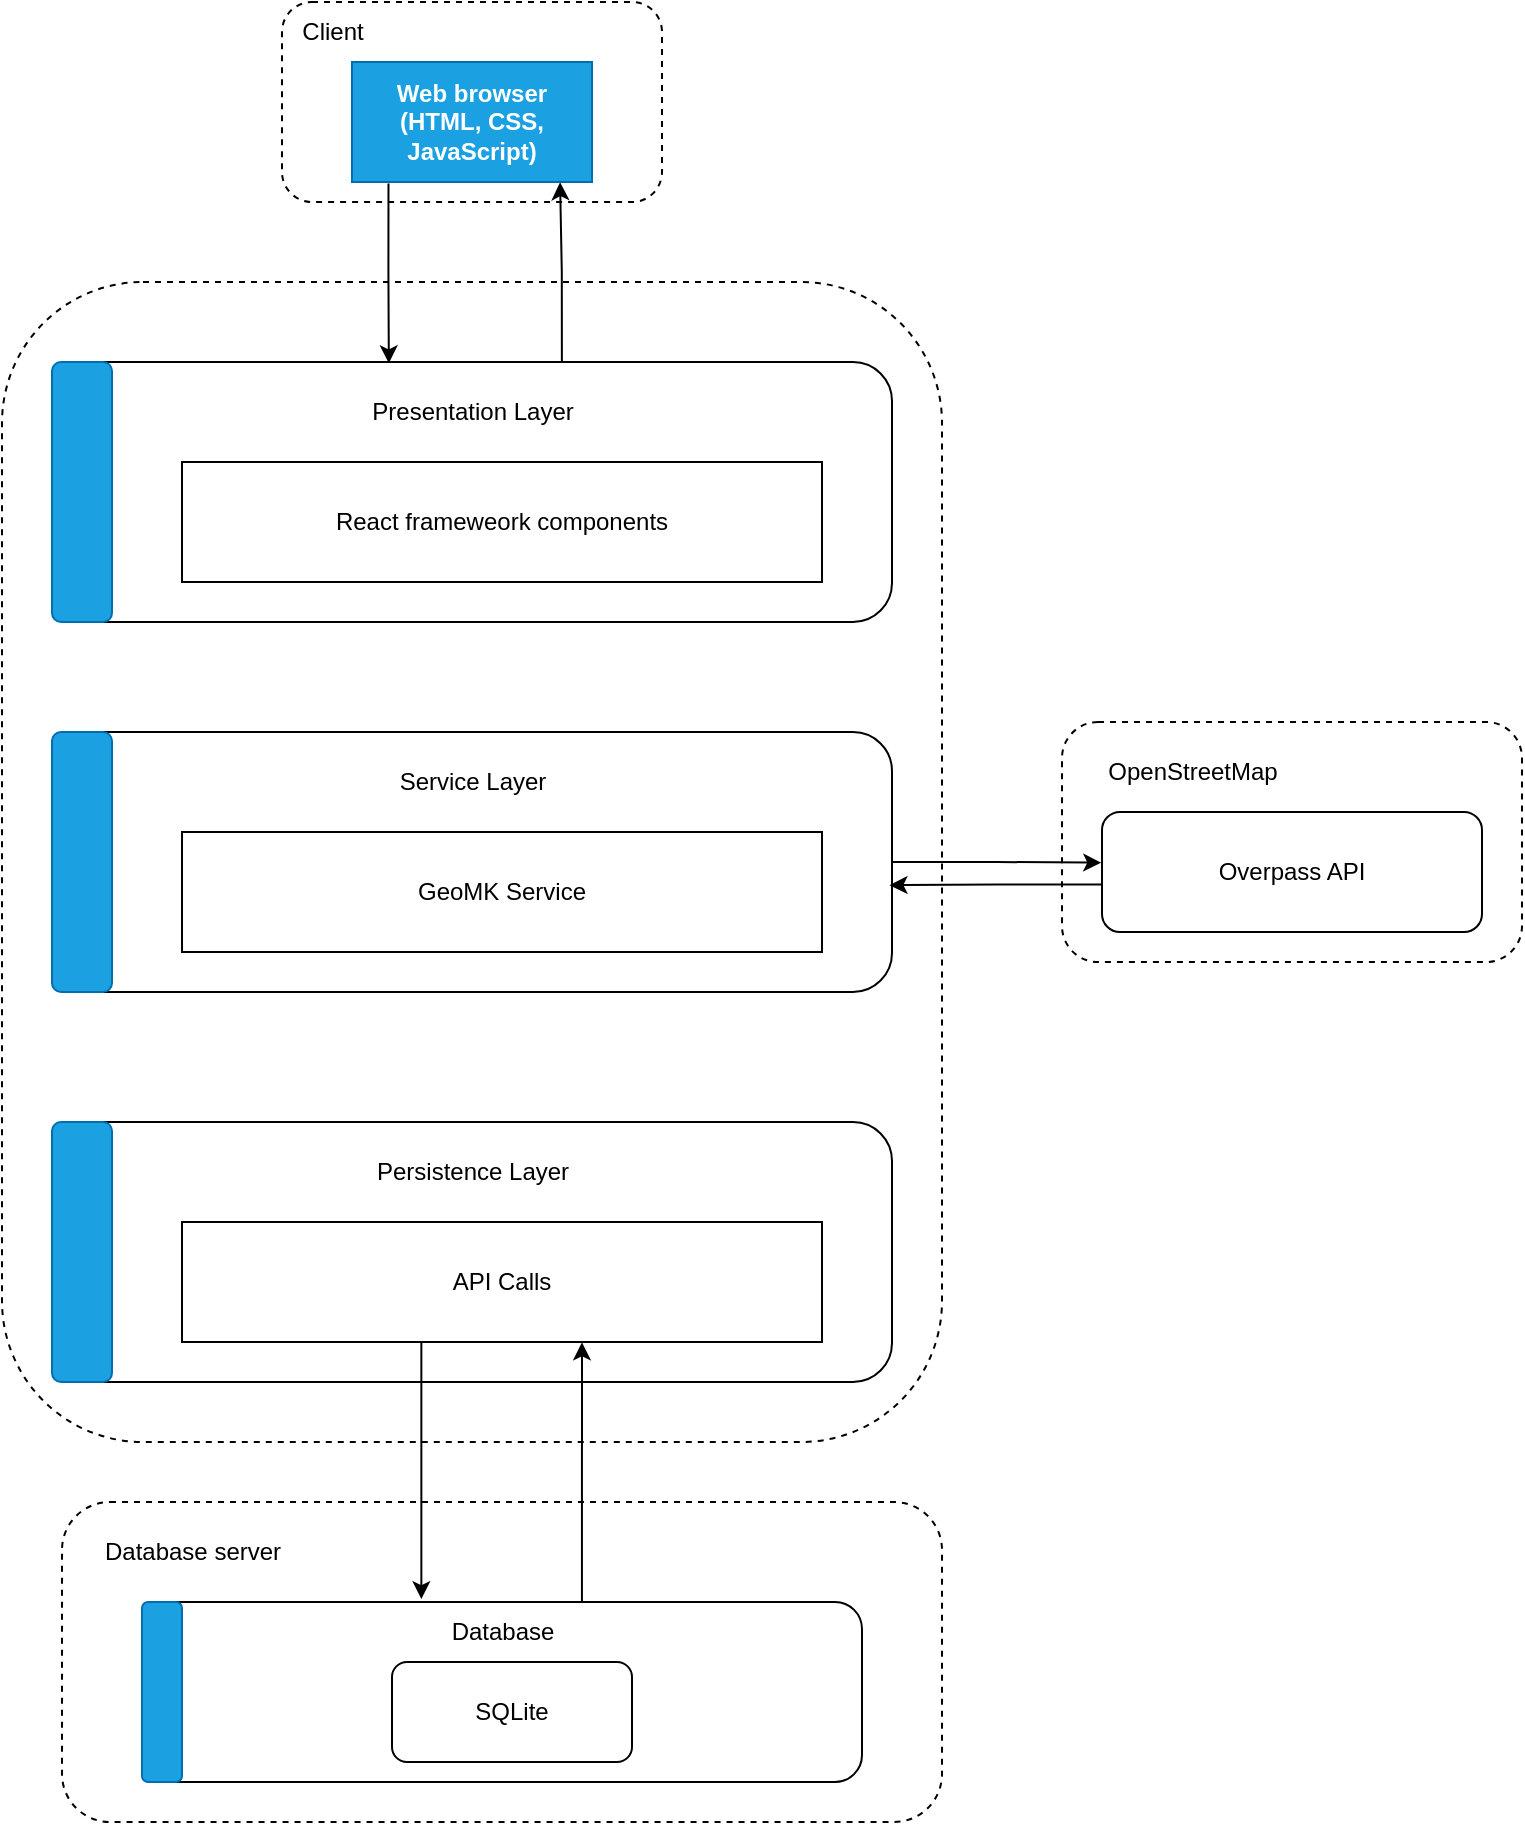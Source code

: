 <mxfile version="22.1.5" type="device">
  <diagram name="Page-1" id="x9gVm1L3J5UDwQdVsTp4">
    <mxGraphModel dx="794" dy="782" grid="1" gridSize="10" guides="1" tooltips="1" connect="1" arrows="1" fold="1" page="1" pageScale="1" pageWidth="850" pageHeight="1100" math="0" shadow="0">
      <root>
        <mxCell id="0" />
        <mxCell id="1" parent="0" />
        <mxCell id="PUSwcEPSec_FLevrc_CK-43" value="" style="rounded=1;whiteSpace=wrap;html=1;dashed=1;" parent="1" vertex="1">
          <mxGeometry x="570" y="400" width="230" height="120" as="geometry" />
        </mxCell>
        <mxCell id="PUSwcEPSec_FLevrc_CK-1" value="" style="rounded=1;whiteSpace=wrap;html=1;dashed=1;" parent="1" vertex="1">
          <mxGeometry x="180" y="40" width="190" height="100" as="geometry" />
        </mxCell>
        <mxCell id="PUSwcEPSec_FLevrc_CK-4" value="" style="rounded=1;whiteSpace=wrap;html=1;dashed=1;" parent="1" vertex="1">
          <mxGeometry x="40" y="180" width="470" height="580" as="geometry" />
        </mxCell>
        <mxCell id="PUSwcEPSec_FLevrc_CK-31" style="edgeStyle=orthogonalEdgeStyle;rounded=0;orthogonalLoop=1;jettySize=auto;html=1;entryX=0.401;entryY=0.005;entryDx=0;entryDy=0;exitX=0.152;exitY=1.012;exitDx=0;exitDy=0;exitPerimeter=0;entryPerimeter=0;" parent="1" source="PUSwcEPSec_FLevrc_CK-2" target="PUSwcEPSec_FLevrc_CK-5" edge="1">
          <mxGeometry relative="1" as="geometry" />
        </mxCell>
        <mxCell id="PUSwcEPSec_FLevrc_CK-2" value="&lt;div&gt;Web browser&lt;/div&gt;&lt;div&gt;(HTML, CSS, JavaScript)&lt;br&gt;&lt;/div&gt;" style="rounded=0;whiteSpace=wrap;html=1;fillColor=#1ba1e2;strokeColor=#006EAF;fontColor=#ffffff;fontStyle=1" parent="1" vertex="1">
          <mxGeometry x="215" y="70" width="120" height="60" as="geometry" />
        </mxCell>
        <mxCell id="PUSwcEPSec_FLevrc_CK-3" value="Client" style="text;html=1;align=center;verticalAlign=middle;resizable=0;points=[];autosize=1;strokeColor=none;fillColor=none;" parent="1" vertex="1">
          <mxGeometry x="180" y="40" width="50" height="30" as="geometry" />
        </mxCell>
        <mxCell id="PUSwcEPSec_FLevrc_CK-32" style="edgeStyle=orthogonalEdgeStyle;rounded=0;orthogonalLoop=1;jettySize=auto;html=1;exitX=0.607;exitY=0.001;exitDx=0;exitDy=0;exitPerimeter=0;entryX=0.867;entryY=1.002;entryDx=0;entryDy=0;entryPerimeter=0;" parent="1" source="PUSwcEPSec_FLevrc_CK-5" target="PUSwcEPSec_FLevrc_CK-2" edge="1">
          <mxGeometry relative="1" as="geometry" />
        </mxCell>
        <mxCell id="PUSwcEPSec_FLevrc_CK-5" value="" style="rounded=1;whiteSpace=wrap;html=1;" parent="1" vertex="1">
          <mxGeometry x="65" y="220" width="420" height="130" as="geometry" />
        </mxCell>
        <mxCell id="PUSwcEPSec_FLevrc_CK-6" value="" style="rounded=1;whiteSpace=wrap;html=1;fillColor=#1ba1e2;fontColor=#ffffff;strokeColor=#006EAF;" parent="1" vertex="1">
          <mxGeometry x="65" y="220" width="30" height="130" as="geometry" />
        </mxCell>
        <mxCell id="PUSwcEPSec_FLevrc_CK-7" value="Presentation Layer" style="text;html=1;align=center;verticalAlign=middle;resizable=0;points=[];autosize=1;strokeColor=none;fillColor=none;" parent="1" vertex="1">
          <mxGeometry x="215" y="230" width="120" height="30" as="geometry" />
        </mxCell>
        <mxCell id="PUSwcEPSec_FLevrc_CK-8" value="React frameweork components" style="rounded=0;whiteSpace=wrap;html=1;" parent="1" vertex="1">
          <mxGeometry x="130" y="270" width="320" height="60" as="geometry" />
        </mxCell>
        <mxCell id="PUSwcEPSec_FLevrc_CK-49" style="edgeStyle=orthogonalEdgeStyle;rounded=0;orthogonalLoop=1;jettySize=auto;html=1;entryX=-0.002;entryY=0.422;entryDx=0;entryDy=0;entryPerimeter=0;" parent="1" source="PUSwcEPSec_FLevrc_CK-22" target="PUSwcEPSec_FLevrc_CK-47" edge="1">
          <mxGeometry relative="1" as="geometry" />
        </mxCell>
        <mxCell id="PUSwcEPSec_FLevrc_CK-22" value="" style="rounded=1;whiteSpace=wrap;html=1;" parent="1" vertex="1">
          <mxGeometry x="65" y="405" width="420" height="130" as="geometry" />
        </mxCell>
        <mxCell id="PUSwcEPSec_FLevrc_CK-23" value="Service Layer" style="text;html=1;align=center;verticalAlign=middle;resizable=0;points=[];autosize=1;strokeColor=none;fillColor=none;" parent="1" vertex="1">
          <mxGeometry x="225" y="415" width="100" height="30" as="geometry" />
        </mxCell>
        <mxCell id="PUSwcEPSec_FLevrc_CK-24" value="GeoMK Service" style="rounded=0;whiteSpace=wrap;html=1;" parent="1" vertex="1">
          <mxGeometry x="130" y="455" width="320" height="60" as="geometry" />
        </mxCell>
        <mxCell id="PUSwcEPSec_FLevrc_CK-25" value="" style="rounded=1;whiteSpace=wrap;html=1;fillColor=#1ba1e2;fontColor=#ffffff;strokeColor=#006EAF;" parent="1" vertex="1">
          <mxGeometry x="65" y="405" width="30" height="130" as="geometry" />
        </mxCell>
        <mxCell id="PUSwcEPSec_FLevrc_CK-26" value="" style="rounded=1;whiteSpace=wrap;html=1;" parent="1" vertex="1">
          <mxGeometry x="65" y="600" width="420" height="130" as="geometry" />
        </mxCell>
        <mxCell id="PUSwcEPSec_FLevrc_CK-27" value="Persistence Layer" style="text;html=1;align=center;verticalAlign=middle;resizable=0;points=[];autosize=1;strokeColor=none;fillColor=none;" parent="1" vertex="1">
          <mxGeometry x="215" y="610" width="120" height="30" as="geometry" />
        </mxCell>
        <mxCell id="PUSwcEPSec_FLevrc_CK-29" value="" style="rounded=1;whiteSpace=wrap;html=1;fillColor=#1ba1e2;fontColor=#ffffff;strokeColor=#006EAF;" parent="1" vertex="1">
          <mxGeometry x="65" y="600" width="30" height="130" as="geometry" />
        </mxCell>
        <mxCell id="PUSwcEPSec_FLevrc_CK-35" value="" style="rounded=1;whiteSpace=wrap;html=1;dashed=1;" parent="1" vertex="1">
          <mxGeometry x="70" y="790" width="440" height="160" as="geometry" />
        </mxCell>
        <mxCell id="PUSwcEPSec_FLevrc_CK-36" value="Database server" style="text;html=1;align=center;verticalAlign=middle;resizable=0;points=[];autosize=1;strokeColor=none;fillColor=none;" parent="1" vertex="1">
          <mxGeometry x="80" y="800" width="110" height="30" as="geometry" />
        </mxCell>
        <mxCell id="PUSwcEPSec_FLevrc_CK-41" style="edgeStyle=orthogonalEdgeStyle;rounded=0;orthogonalLoop=1;jettySize=auto;html=1;exitX=0.611;exitY=0;exitDx=0;exitDy=0;exitPerimeter=0;entryX=0.625;entryY=1.003;entryDx=0;entryDy=0;entryPerimeter=0;" parent="1" source="PUSwcEPSec_FLevrc_CK-37" target="PUSwcEPSec_FLevrc_CK-28" edge="1">
          <mxGeometry relative="1" as="geometry" />
        </mxCell>
        <mxCell id="PUSwcEPSec_FLevrc_CK-37" value="" style="rounded=1;whiteSpace=wrap;html=1;" parent="1" vertex="1">
          <mxGeometry x="110" y="840" width="360" height="90" as="geometry" />
        </mxCell>
        <mxCell id="PUSwcEPSec_FLevrc_CK-38" value="" style="rounded=1;whiteSpace=wrap;html=1;fillColor=#1ba1e2;fontColor=#ffffff;strokeColor=#006EAF;" parent="1" vertex="1">
          <mxGeometry x="110" y="840" width="20" height="90" as="geometry" />
        </mxCell>
        <mxCell id="PUSwcEPSec_FLevrc_CK-39" value="Database" style="text;html=1;align=center;verticalAlign=middle;resizable=0;points=[];autosize=1;strokeColor=none;fillColor=none;" parent="1" vertex="1">
          <mxGeometry x="255" y="840" width="70" height="30" as="geometry" />
        </mxCell>
        <mxCell id="PUSwcEPSec_FLevrc_CK-40" value="SQLite" style="rounded=1;whiteSpace=wrap;html=1;" parent="1" vertex="1">
          <mxGeometry x="235" y="870" width="120" height="50" as="geometry" />
        </mxCell>
        <mxCell id="PUSwcEPSec_FLevrc_CK-42" style="edgeStyle=orthogonalEdgeStyle;rounded=0;orthogonalLoop=1;jettySize=auto;html=1;entryX=0.388;entryY=-0.016;entryDx=0;entryDy=0;entryPerimeter=0;exitX=0.374;exitY=0.997;exitDx=0;exitDy=0;exitPerimeter=0;" parent="1" source="PUSwcEPSec_FLevrc_CK-28" target="PUSwcEPSec_FLevrc_CK-37" edge="1">
          <mxGeometry relative="1" as="geometry" />
        </mxCell>
        <mxCell id="PUSwcEPSec_FLevrc_CK-28" value="API Calls" style="rounded=0;whiteSpace=wrap;html=1;" parent="1" vertex="1">
          <mxGeometry x="130" y="650" width="320" height="60" as="geometry" />
        </mxCell>
        <mxCell id="PUSwcEPSec_FLevrc_CK-45" value="OpenStreetMap" style="text;html=1;align=center;verticalAlign=middle;resizable=0;points=[];autosize=1;strokeColor=none;fillColor=none;" parent="1" vertex="1">
          <mxGeometry x="580" y="410" width="110" height="30" as="geometry" />
        </mxCell>
        <mxCell id="PUSwcEPSec_FLevrc_CK-47" value="Overpass API" style="rounded=1;whiteSpace=wrap;html=1;" parent="1" vertex="1">
          <mxGeometry x="590" y="445" width="190" height="60" as="geometry" />
        </mxCell>
        <mxCell id="PUSwcEPSec_FLevrc_CK-50" style="edgeStyle=orthogonalEdgeStyle;rounded=0;orthogonalLoop=1;jettySize=auto;html=1;entryX=0.997;entryY=0.589;entryDx=0;entryDy=0;entryPerimeter=0;exitX=0.001;exitY=0.604;exitDx=0;exitDy=0;exitPerimeter=0;" parent="1" source="PUSwcEPSec_FLevrc_CK-47" target="PUSwcEPSec_FLevrc_CK-22" edge="1">
          <mxGeometry relative="1" as="geometry" />
        </mxCell>
      </root>
    </mxGraphModel>
  </diagram>
</mxfile>
